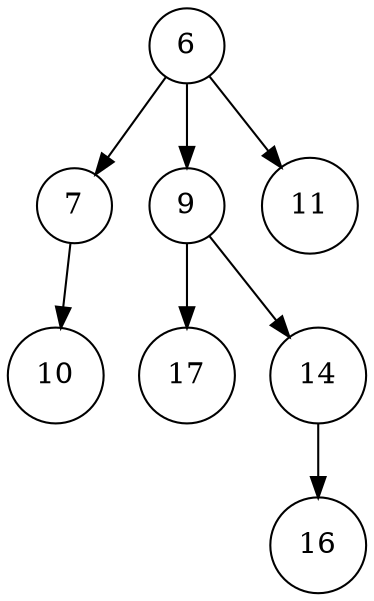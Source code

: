 digraph G{
	node[shape=circle]
	t6[label="6"];
	t67[label="7"];
	t6710[label="10"];
	t67->t6710;
	t69[label="9"];
	t6917[label="17"];
	t6914[label="14"];
	t691416[label="16"];
	t6914->t691416;
	{rank=same t6917->t6914[style=invis]}
	t69->t6917;
	t69->t6914;
	t611[label="11"];
	{rank=same t67->t69->t611[style=invis]}
	t6->t67;
	t6->t69;
	t6->t611;
}
